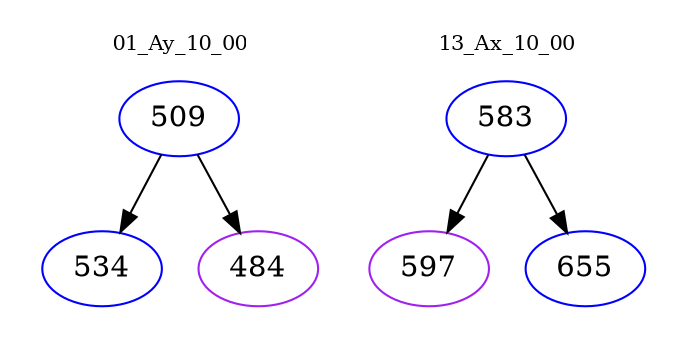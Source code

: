 digraph{
subgraph cluster_0 {
color = white
label = "01_Ay_10_00";
fontsize=10;
T0_509 [label="509", color="blue"]
T0_509 -> T0_534 [color="black"]
T0_534 [label="534", color="blue"]
T0_509 -> T0_484 [color="black"]
T0_484 [label="484", color="purple"]
}
subgraph cluster_1 {
color = white
label = "13_Ax_10_00";
fontsize=10;
T1_583 [label="583", color="blue"]
T1_583 -> T1_597 [color="black"]
T1_597 [label="597", color="purple"]
T1_583 -> T1_655 [color="black"]
T1_655 [label="655", color="blue"]
}
}
